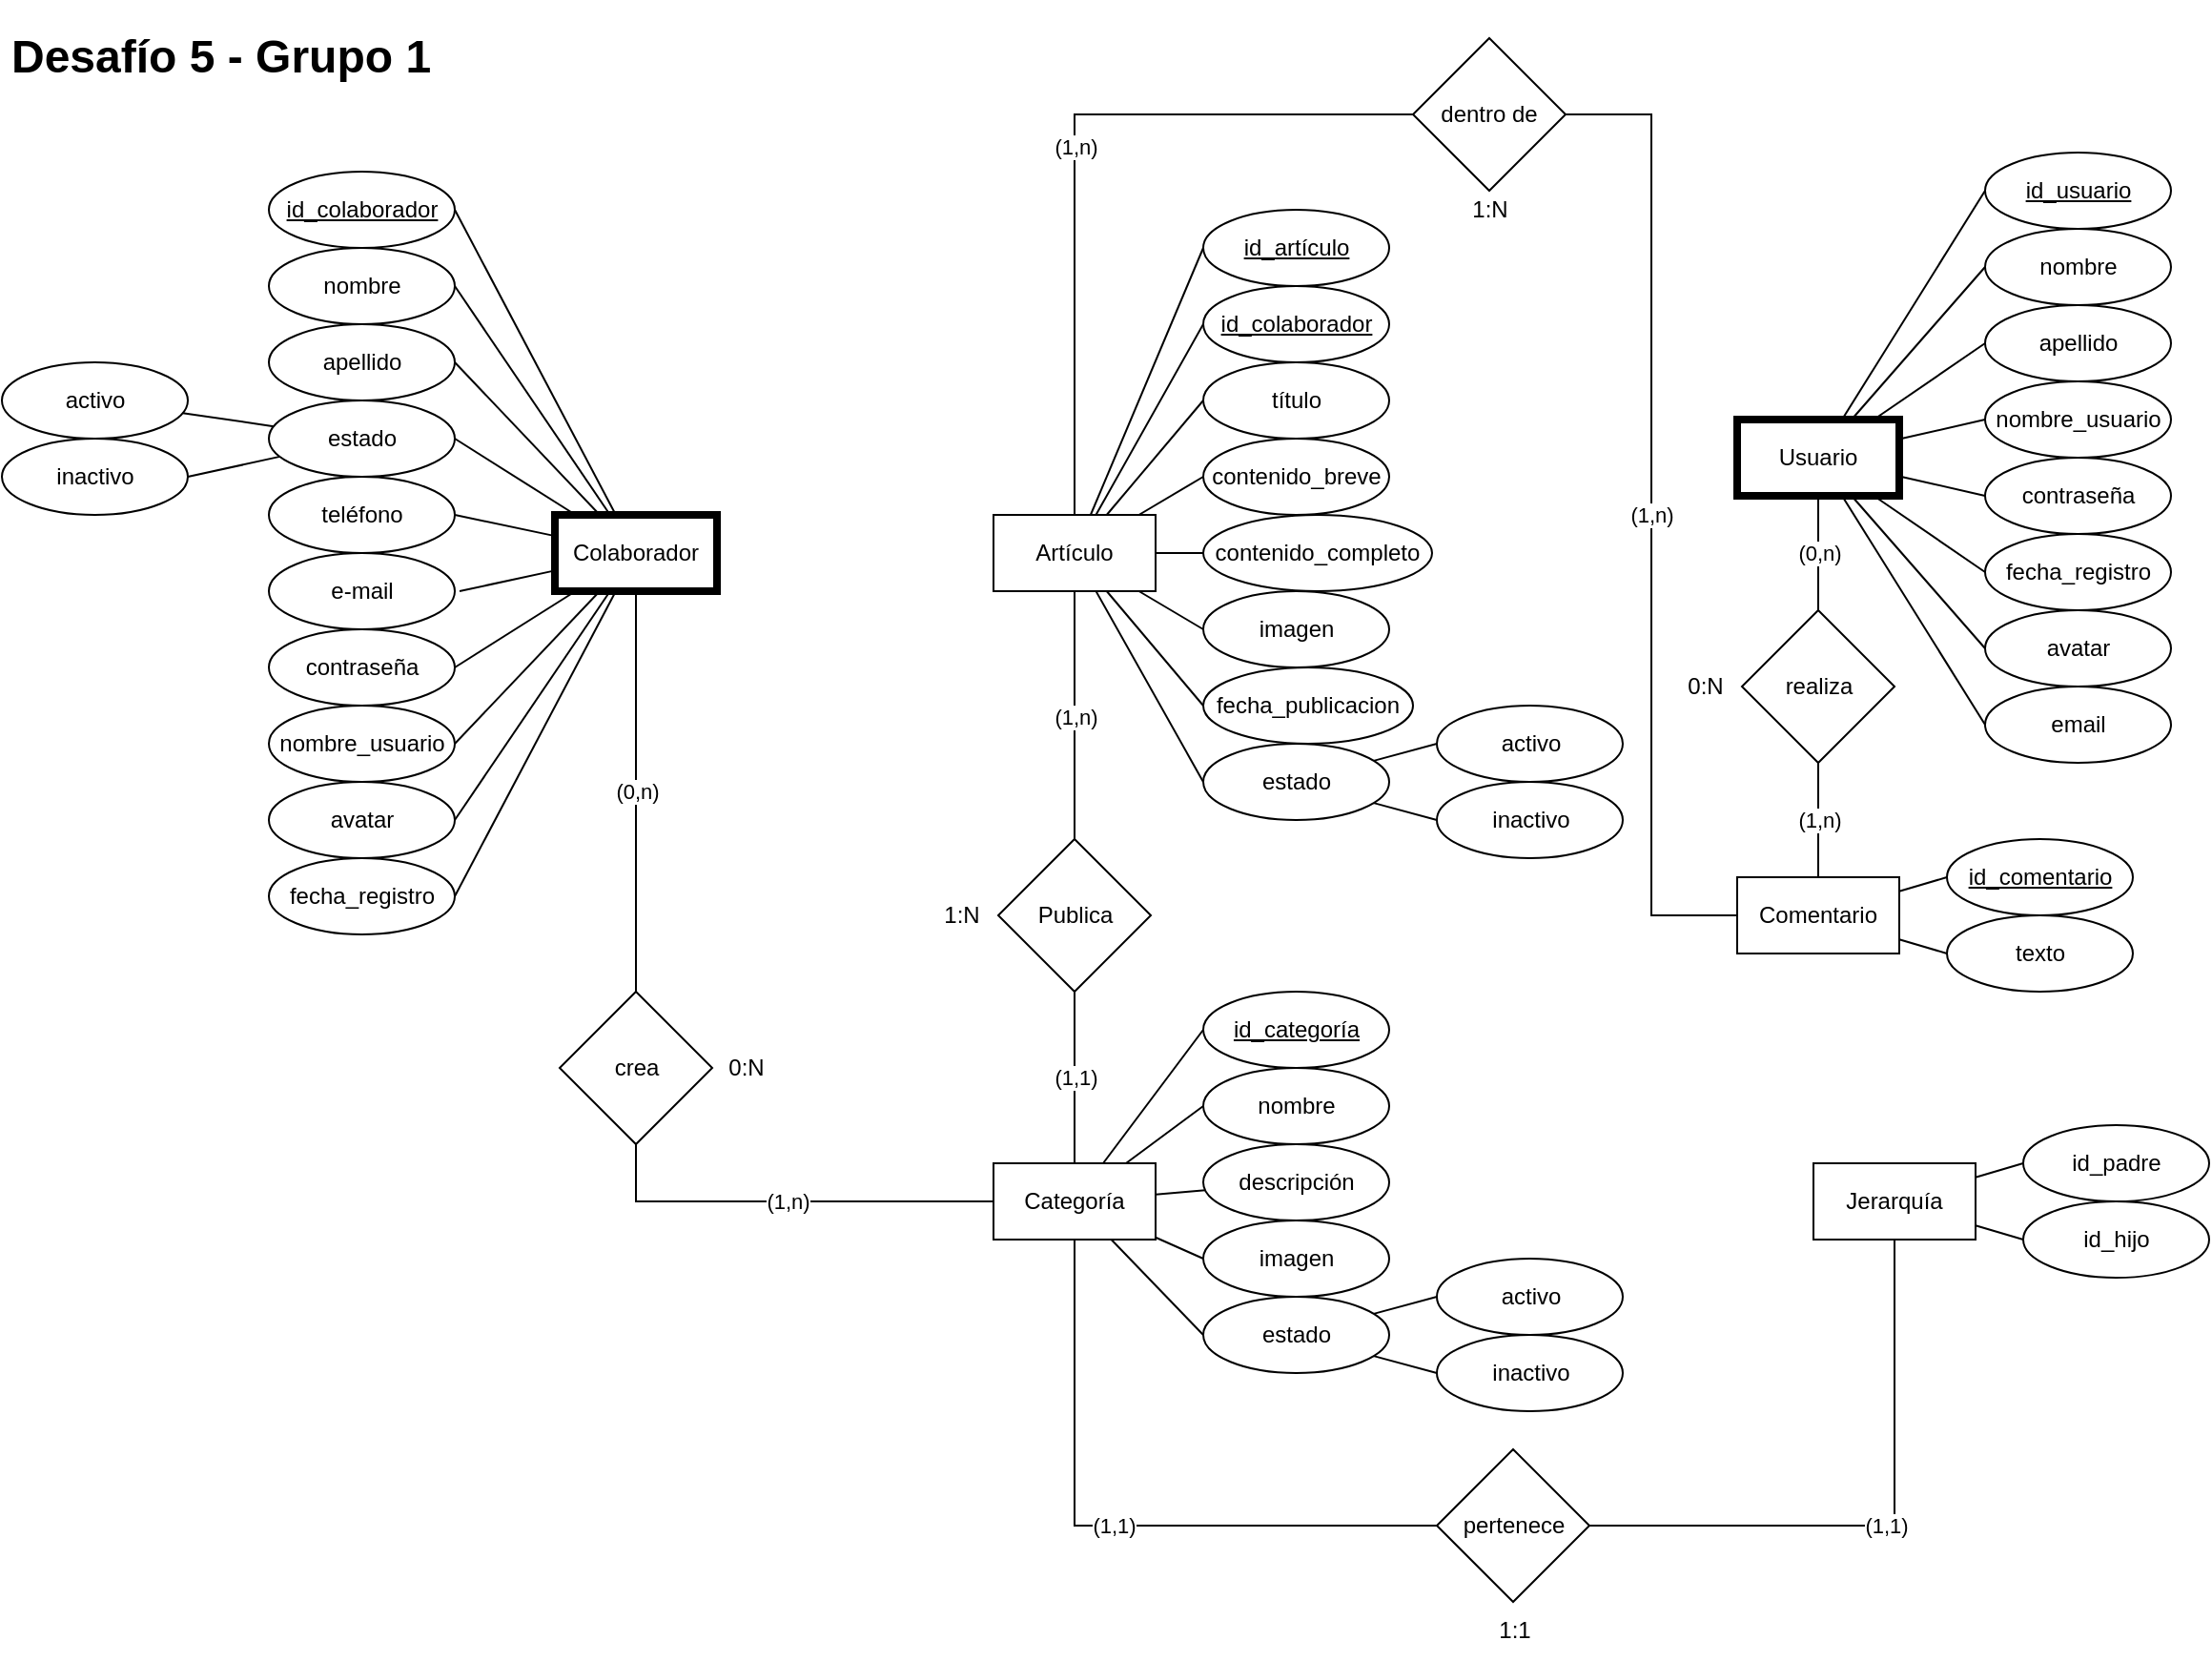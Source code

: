 <mxfile version="21.3.5" type="github">
  <diagram name="Página-1" id="VrBOXiqUShYDaJ_aKjt0">
    <mxGraphModel dx="1434" dy="796" grid="1" gridSize="10" guides="1" tooltips="1" connect="1" arrows="1" fold="1" page="1" pageScale="1" pageWidth="850" pageHeight="1100" math="0" shadow="0">
      <root>
        <mxCell id="0" />
        <mxCell id="1" parent="0" />
        <mxCell id="ehQ5Cwj-dnASqklNuvX5-1" value="&lt;h1&gt;Desafío 5 - Grupo 1&lt;/h1&gt;" style="text;html=1;strokeColor=none;fillColor=none;spacing=5;spacingTop=-20;whiteSpace=wrap;overflow=hidden;rounded=0;" parent="1" vertex="1">
          <mxGeometry y="20" width="450" height="40" as="geometry" />
        </mxCell>
        <mxCell id="D4Zr-wYNmLp01-YFgr4b-42" value="(0,n)" style="rounded=0;orthogonalLoop=1;jettySize=auto;html=1;endArrow=none;endFill=0;entryX=0.5;entryY=0;entryDx=0;entryDy=0;" edge="1" parent="1" source="D4Zr-wYNmLp01-YFgr4b-1" target="D4Zr-wYNmLp01-YFgr4b-43">
          <mxGeometry relative="1" as="geometry">
            <mxPoint x="332.5" y="540" as="targetPoint" />
          </mxGeometry>
        </mxCell>
        <mxCell id="D4Zr-wYNmLp01-YFgr4b-45" style="rounded=0;orthogonalLoop=1;jettySize=auto;html=1;entryX=1;entryY=0.5;entryDx=0;entryDy=0;endArrow=none;endFill=0;" edge="1" parent="1" source="D4Zr-wYNmLp01-YFgr4b-1" target="D4Zr-wYNmLp01-YFgr4b-7">
          <mxGeometry relative="1" as="geometry" />
        </mxCell>
        <mxCell id="D4Zr-wYNmLp01-YFgr4b-46" style="rounded=0;orthogonalLoop=1;jettySize=auto;html=1;entryX=1;entryY=0.5;entryDx=0;entryDy=0;endArrow=none;endFill=0;" edge="1" parent="1" source="D4Zr-wYNmLp01-YFgr4b-1" target="D4Zr-wYNmLp01-YFgr4b-8">
          <mxGeometry relative="1" as="geometry" />
        </mxCell>
        <mxCell id="D4Zr-wYNmLp01-YFgr4b-47" style="rounded=0;orthogonalLoop=1;jettySize=auto;html=1;entryX=1;entryY=0.5;entryDx=0;entryDy=0;endArrow=none;endFill=0;" edge="1" parent="1" source="D4Zr-wYNmLp01-YFgr4b-1" target="D4Zr-wYNmLp01-YFgr4b-15">
          <mxGeometry relative="1" as="geometry" />
        </mxCell>
        <mxCell id="D4Zr-wYNmLp01-YFgr4b-48" style="rounded=0;orthogonalLoop=1;jettySize=auto;html=1;entryX=1;entryY=0.5;entryDx=0;entryDy=0;endArrow=none;endFill=0;" edge="1" parent="1" source="D4Zr-wYNmLp01-YFgr4b-1" target="D4Zr-wYNmLp01-YFgr4b-16">
          <mxGeometry relative="1" as="geometry" />
        </mxCell>
        <mxCell id="D4Zr-wYNmLp01-YFgr4b-49" style="rounded=0;orthogonalLoop=1;jettySize=auto;html=1;entryX=1;entryY=0.5;entryDx=0;entryDy=0;endArrow=none;endFill=0;" edge="1" parent="1" source="D4Zr-wYNmLp01-YFgr4b-1" target="D4Zr-wYNmLp01-YFgr4b-11">
          <mxGeometry relative="1" as="geometry" />
        </mxCell>
        <mxCell id="D4Zr-wYNmLp01-YFgr4b-50" style="rounded=0;orthogonalLoop=1;jettySize=auto;html=1;entryX=1;entryY=0.5;entryDx=0;entryDy=0;endArrow=none;endFill=0;" edge="1" parent="1" source="D4Zr-wYNmLp01-YFgr4b-1" target="D4Zr-wYNmLp01-YFgr4b-13">
          <mxGeometry relative="1" as="geometry" />
        </mxCell>
        <mxCell id="D4Zr-wYNmLp01-YFgr4b-51" style="rounded=0;orthogonalLoop=1;jettySize=auto;html=1;endArrow=none;endFill=0;" edge="1" parent="1" source="D4Zr-wYNmLp01-YFgr4b-1">
          <mxGeometry relative="1" as="geometry">
            <mxPoint x="240" y="320" as="targetPoint" />
          </mxGeometry>
        </mxCell>
        <mxCell id="D4Zr-wYNmLp01-YFgr4b-52" style="rounded=0;orthogonalLoop=1;jettySize=auto;html=1;entryX=1;entryY=0.5;entryDx=0;entryDy=0;endArrow=none;endFill=0;" edge="1" parent="1" source="D4Zr-wYNmLp01-YFgr4b-1" target="D4Zr-wYNmLp01-YFgr4b-10">
          <mxGeometry relative="1" as="geometry" />
        </mxCell>
        <mxCell id="D4Zr-wYNmLp01-YFgr4b-53" style="rounded=0;orthogonalLoop=1;jettySize=auto;html=1;entryX=1;entryY=0.5;entryDx=0;entryDy=0;endArrow=none;endFill=0;" edge="1" parent="1" source="D4Zr-wYNmLp01-YFgr4b-1" target="D4Zr-wYNmLp01-YFgr4b-14">
          <mxGeometry relative="1" as="geometry" />
        </mxCell>
        <mxCell id="D4Zr-wYNmLp01-YFgr4b-54" style="rounded=0;orthogonalLoop=1;jettySize=auto;html=1;entryX=1;entryY=0.5;entryDx=0;entryDy=0;endArrow=none;endFill=0;" edge="1" parent="1" source="D4Zr-wYNmLp01-YFgr4b-1" target="D4Zr-wYNmLp01-YFgr4b-9">
          <mxGeometry relative="1" as="geometry" />
        </mxCell>
        <mxCell id="D4Zr-wYNmLp01-YFgr4b-1" value="Colaborador" style="rounded=0;whiteSpace=wrap;html=1;perimeterSpacing=0;strokeWidth=4;" vertex="1" parent="1">
          <mxGeometry x="290" y="280" width="85" height="40" as="geometry" />
        </mxCell>
        <mxCell id="D4Zr-wYNmLp01-YFgr4b-78" style="rounded=0;orthogonalLoop=1;jettySize=auto;html=1;entryX=0;entryY=0.5;entryDx=0;entryDy=0;endArrow=none;endFill=0;" edge="1" parent="1" source="D4Zr-wYNmLp01-YFgr4b-2" target="D4Zr-wYNmLp01-YFgr4b-17">
          <mxGeometry relative="1" as="geometry" />
        </mxCell>
        <mxCell id="D4Zr-wYNmLp01-YFgr4b-79" style="rounded=0;orthogonalLoop=1;jettySize=auto;html=1;entryX=0;entryY=0.5;entryDx=0;entryDy=0;endArrow=none;endFill=0;" edge="1" parent="1" source="D4Zr-wYNmLp01-YFgr4b-2" target="D4Zr-wYNmLp01-YFgr4b-18">
          <mxGeometry relative="1" as="geometry" />
        </mxCell>
        <mxCell id="D4Zr-wYNmLp01-YFgr4b-80" style="rounded=0;orthogonalLoop=1;jettySize=auto;html=1;entryX=0;entryY=0.5;entryDx=0;entryDy=0;endArrow=none;endFill=0;" edge="1" parent="1" source="D4Zr-wYNmLp01-YFgr4b-2" target="D4Zr-wYNmLp01-YFgr4b-19">
          <mxGeometry relative="1" as="geometry" />
        </mxCell>
        <mxCell id="D4Zr-wYNmLp01-YFgr4b-81" style="rounded=0;orthogonalLoop=1;jettySize=auto;html=1;entryX=0;entryY=0.5;entryDx=0;entryDy=0;endArrow=none;endFill=0;" edge="1" parent="1" source="D4Zr-wYNmLp01-YFgr4b-2" target="D4Zr-wYNmLp01-YFgr4b-20">
          <mxGeometry relative="1" as="geometry" />
        </mxCell>
        <mxCell id="D4Zr-wYNmLp01-YFgr4b-82" style="rounded=0;orthogonalLoop=1;jettySize=auto;html=1;entryX=0;entryY=0.5;entryDx=0;entryDy=0;endArrow=none;endFill=0;" edge="1" parent="1" source="D4Zr-wYNmLp01-YFgr4b-2" target="D4Zr-wYNmLp01-YFgr4b-21">
          <mxGeometry relative="1" as="geometry" />
        </mxCell>
        <mxCell id="D4Zr-wYNmLp01-YFgr4b-83" style="rounded=0;orthogonalLoop=1;jettySize=auto;html=1;entryX=0;entryY=0.5;entryDx=0;entryDy=0;endArrow=none;endFill=0;" edge="1" parent="1" source="D4Zr-wYNmLp01-YFgr4b-2" target="D4Zr-wYNmLp01-YFgr4b-22">
          <mxGeometry relative="1" as="geometry" />
        </mxCell>
        <mxCell id="D4Zr-wYNmLp01-YFgr4b-84" style="rounded=0;orthogonalLoop=1;jettySize=auto;html=1;entryX=0;entryY=0.5;entryDx=0;entryDy=0;endArrow=none;endFill=0;" edge="1" parent="1" source="D4Zr-wYNmLp01-YFgr4b-2" target="D4Zr-wYNmLp01-YFgr4b-23">
          <mxGeometry relative="1" as="geometry" />
        </mxCell>
        <mxCell id="D4Zr-wYNmLp01-YFgr4b-85" style="rounded=0;orthogonalLoop=1;jettySize=auto;html=1;entryX=0;entryY=0.5;entryDx=0;entryDy=0;endArrow=none;endFill=0;" edge="1" parent="1" source="D4Zr-wYNmLp01-YFgr4b-2" target="D4Zr-wYNmLp01-YFgr4b-24">
          <mxGeometry relative="1" as="geometry" />
        </mxCell>
        <mxCell id="D4Zr-wYNmLp01-YFgr4b-2" value="Artículo" style="rounded=0;whiteSpace=wrap;html=1;" vertex="1" parent="1">
          <mxGeometry x="520" y="280" width="85" height="40" as="geometry" />
        </mxCell>
        <mxCell id="D4Zr-wYNmLp01-YFgr4b-55" style="rounded=0;orthogonalLoop=1;jettySize=auto;html=1;entryX=0;entryY=0.5;entryDx=0;entryDy=0;endArrow=none;endFill=0;" edge="1" parent="1" source="D4Zr-wYNmLp01-YFgr4b-3" target="D4Zr-wYNmLp01-YFgr4b-25">
          <mxGeometry relative="1" as="geometry" />
        </mxCell>
        <mxCell id="D4Zr-wYNmLp01-YFgr4b-56" style="rounded=0;orthogonalLoop=1;jettySize=auto;html=1;entryX=0;entryY=0.5;entryDx=0;entryDy=0;endArrow=none;endFill=0;" edge="1" parent="1" source="D4Zr-wYNmLp01-YFgr4b-3" target="D4Zr-wYNmLp01-YFgr4b-26">
          <mxGeometry relative="1" as="geometry" />
        </mxCell>
        <mxCell id="D4Zr-wYNmLp01-YFgr4b-57" style="rounded=0;orthogonalLoop=1;jettySize=auto;html=1;endArrow=none;endFill=0;" edge="1" parent="1" source="D4Zr-wYNmLp01-YFgr4b-3" target="D4Zr-wYNmLp01-YFgr4b-27">
          <mxGeometry relative="1" as="geometry" />
        </mxCell>
        <mxCell id="D4Zr-wYNmLp01-YFgr4b-58" style="rounded=0;orthogonalLoop=1;jettySize=auto;html=1;entryX=0;entryY=0.5;entryDx=0;entryDy=0;endArrow=none;endFill=0;" edge="1" parent="1" source="D4Zr-wYNmLp01-YFgr4b-3" target="D4Zr-wYNmLp01-YFgr4b-28">
          <mxGeometry relative="1" as="geometry" />
        </mxCell>
        <mxCell id="D4Zr-wYNmLp01-YFgr4b-59" style="rounded=0;orthogonalLoop=1;jettySize=auto;html=1;entryX=0;entryY=0.5;entryDx=0;entryDy=0;endArrow=none;endFill=0;" edge="1" parent="1" source="D4Zr-wYNmLp01-YFgr4b-3" target="D4Zr-wYNmLp01-YFgr4b-29">
          <mxGeometry relative="1" as="geometry" />
        </mxCell>
        <mxCell id="D4Zr-wYNmLp01-YFgr4b-76" value="(1,1)" style="edgeStyle=orthogonalEdgeStyle;rounded=0;orthogonalLoop=1;jettySize=auto;html=1;endArrow=none;endFill=0;" edge="1" parent="1" source="D4Zr-wYNmLp01-YFgr4b-3" target="D4Zr-wYNmLp01-YFgr4b-75">
          <mxGeometry relative="1" as="geometry">
            <mxPoint as="offset" />
          </mxGeometry>
        </mxCell>
        <mxCell id="D4Zr-wYNmLp01-YFgr4b-103" value="(1,1)" style="edgeStyle=orthogonalEdgeStyle;rounded=0;orthogonalLoop=1;jettySize=auto;html=1;entryX=0;entryY=0.5;entryDx=0;entryDy=0;endArrow=none;endFill=0;" edge="1" parent="1" source="D4Zr-wYNmLp01-YFgr4b-3" target="D4Zr-wYNmLp01-YFgr4b-87">
          <mxGeometry relative="1" as="geometry">
            <Array as="points">
              <mxPoint x="563" y="810" />
            </Array>
          </mxGeometry>
        </mxCell>
        <mxCell id="D4Zr-wYNmLp01-YFgr4b-3" value="Categoría" style="rounded=0;whiteSpace=wrap;html=1;" vertex="1" parent="1">
          <mxGeometry x="520" y="620" width="85" height="40" as="geometry" />
        </mxCell>
        <mxCell id="D4Zr-wYNmLp01-YFgr4b-89" style="rounded=0;orthogonalLoop=1;jettySize=auto;html=1;entryX=0;entryY=0.5;entryDx=0;entryDy=0;endArrow=none;endFill=0;" edge="1" parent="1" source="D4Zr-wYNmLp01-YFgr4b-4" target="D4Zr-wYNmLp01-YFgr4b-30">
          <mxGeometry relative="1" as="geometry" />
        </mxCell>
        <mxCell id="D4Zr-wYNmLp01-YFgr4b-90" style="rounded=0;orthogonalLoop=1;jettySize=auto;html=1;entryX=0;entryY=0.5;entryDx=0;entryDy=0;endArrow=none;endFill=0;" edge="1" parent="1" source="D4Zr-wYNmLp01-YFgr4b-4" target="D4Zr-wYNmLp01-YFgr4b-31">
          <mxGeometry relative="1" as="geometry" />
        </mxCell>
        <mxCell id="D4Zr-wYNmLp01-YFgr4b-4" value="Jerarquía" style="rounded=0;whiteSpace=wrap;html=1;" vertex="1" parent="1">
          <mxGeometry x="950" y="620" width="85" height="40" as="geometry" />
        </mxCell>
        <mxCell id="D4Zr-wYNmLp01-YFgr4b-62" value="(0,n)" style="rounded=0;orthogonalLoop=1;jettySize=auto;html=1;endArrow=none;endFill=0;" edge="1" parent="1" source="D4Zr-wYNmLp01-YFgr4b-5" target="D4Zr-wYNmLp01-YFgr4b-61">
          <mxGeometry relative="1" as="geometry" />
        </mxCell>
        <mxCell id="D4Zr-wYNmLp01-YFgr4b-64" style="rounded=0;orthogonalLoop=1;jettySize=auto;html=1;entryX=0;entryY=0.5;entryDx=0;entryDy=0;endArrow=none;endFill=0;" edge="1" parent="1" source="D4Zr-wYNmLp01-YFgr4b-5" target="D4Zr-wYNmLp01-YFgr4b-32">
          <mxGeometry relative="1" as="geometry" />
        </mxCell>
        <mxCell id="D4Zr-wYNmLp01-YFgr4b-65" style="rounded=0;orthogonalLoop=1;jettySize=auto;html=1;entryX=0;entryY=0.5;entryDx=0;entryDy=0;endArrow=none;endFill=0;" edge="1" parent="1" source="D4Zr-wYNmLp01-YFgr4b-5" target="D4Zr-wYNmLp01-YFgr4b-33">
          <mxGeometry relative="1" as="geometry" />
        </mxCell>
        <mxCell id="D4Zr-wYNmLp01-YFgr4b-66" style="rounded=0;orthogonalLoop=1;jettySize=auto;html=1;entryX=0;entryY=0.5;entryDx=0;entryDy=0;endArrow=none;endFill=0;" edge="1" parent="1" source="D4Zr-wYNmLp01-YFgr4b-5" target="D4Zr-wYNmLp01-YFgr4b-34">
          <mxGeometry relative="1" as="geometry" />
        </mxCell>
        <mxCell id="D4Zr-wYNmLp01-YFgr4b-67" style="rounded=0;orthogonalLoop=1;jettySize=auto;html=1;entryX=0;entryY=0.5;entryDx=0;entryDy=0;endArrow=none;endFill=0;" edge="1" parent="1" source="D4Zr-wYNmLp01-YFgr4b-5" target="D4Zr-wYNmLp01-YFgr4b-35">
          <mxGeometry relative="1" as="geometry" />
        </mxCell>
        <mxCell id="D4Zr-wYNmLp01-YFgr4b-68" style="rounded=0;orthogonalLoop=1;jettySize=auto;html=1;entryX=0;entryY=0.5;entryDx=0;entryDy=0;endArrow=none;endFill=0;" edge="1" parent="1" source="D4Zr-wYNmLp01-YFgr4b-5" target="D4Zr-wYNmLp01-YFgr4b-36">
          <mxGeometry relative="1" as="geometry" />
        </mxCell>
        <mxCell id="D4Zr-wYNmLp01-YFgr4b-69" style="rounded=0;orthogonalLoop=1;jettySize=auto;html=1;entryX=0;entryY=0.5;entryDx=0;entryDy=0;endArrow=none;endFill=0;" edge="1" parent="1" source="D4Zr-wYNmLp01-YFgr4b-5" target="D4Zr-wYNmLp01-YFgr4b-37">
          <mxGeometry relative="1" as="geometry" />
        </mxCell>
        <mxCell id="D4Zr-wYNmLp01-YFgr4b-70" style="rounded=0;orthogonalLoop=1;jettySize=auto;html=1;entryX=0;entryY=0.5;entryDx=0;entryDy=0;endArrow=none;endFill=0;" edge="1" parent="1" source="D4Zr-wYNmLp01-YFgr4b-5" target="D4Zr-wYNmLp01-YFgr4b-38">
          <mxGeometry relative="1" as="geometry" />
        </mxCell>
        <mxCell id="D4Zr-wYNmLp01-YFgr4b-72" style="rounded=0;orthogonalLoop=1;jettySize=auto;html=1;entryX=0;entryY=0.5;entryDx=0;entryDy=0;endArrow=none;endFill=0;" edge="1" parent="1" source="D4Zr-wYNmLp01-YFgr4b-5" target="D4Zr-wYNmLp01-YFgr4b-39">
          <mxGeometry relative="1" as="geometry" />
        </mxCell>
        <mxCell id="D4Zr-wYNmLp01-YFgr4b-5" value="Usuario" style="rounded=0;whiteSpace=wrap;html=1;glass=0;shadow=0;perimeterSpacing=0;fillStyle=auto;strokeWidth=4;" vertex="1" parent="1">
          <mxGeometry x="910" y="230" width="85" height="40" as="geometry" />
        </mxCell>
        <mxCell id="D4Zr-wYNmLp01-YFgr4b-73" style="rounded=0;orthogonalLoop=1;jettySize=auto;html=1;entryX=0;entryY=0.5;entryDx=0;entryDy=0;endArrow=none;endFill=0;" edge="1" parent="1" source="D4Zr-wYNmLp01-YFgr4b-6" target="D4Zr-wYNmLp01-YFgr4b-40">
          <mxGeometry relative="1" as="geometry" />
        </mxCell>
        <mxCell id="D4Zr-wYNmLp01-YFgr4b-74" style="rounded=0;orthogonalLoop=1;jettySize=auto;html=1;entryX=0;entryY=0.5;entryDx=0;entryDy=0;endArrow=none;endFill=0;" edge="1" parent="1" source="D4Zr-wYNmLp01-YFgr4b-6" target="D4Zr-wYNmLp01-YFgr4b-41">
          <mxGeometry relative="1" as="geometry" />
        </mxCell>
        <mxCell id="D4Zr-wYNmLp01-YFgr4b-93" value="(1,n)" style="edgeStyle=orthogonalEdgeStyle;rounded=0;orthogonalLoop=1;jettySize=auto;html=1;entryX=1;entryY=0.5;entryDx=0;entryDy=0;endArrow=none;endFill=0;" edge="1" parent="1" source="D4Zr-wYNmLp01-YFgr4b-6" target="D4Zr-wYNmLp01-YFgr4b-92">
          <mxGeometry relative="1" as="geometry" />
        </mxCell>
        <mxCell id="D4Zr-wYNmLp01-YFgr4b-6" value="Comentario" style="rounded=0;whiteSpace=wrap;html=1;" vertex="1" parent="1">
          <mxGeometry x="910" y="470" width="85" height="40" as="geometry" />
        </mxCell>
        <mxCell id="D4Zr-wYNmLp01-YFgr4b-7" value="&lt;u&gt;id_colaborador&lt;/u&gt;" style="ellipse;whiteSpace=wrap;html=1;" vertex="1" parent="1">
          <mxGeometry x="140" y="100" width="97.5" height="40" as="geometry" />
        </mxCell>
        <mxCell id="D4Zr-wYNmLp01-YFgr4b-8" value="nombre" style="ellipse;whiteSpace=wrap;html=1;" vertex="1" parent="1">
          <mxGeometry x="140" y="140" width="97.5" height="40" as="geometry" />
        </mxCell>
        <mxCell id="D4Zr-wYNmLp01-YFgr4b-9" value="apellido" style="ellipse;whiteSpace=wrap;html=1;" vertex="1" parent="1">
          <mxGeometry x="140" y="180" width="97.5" height="40" as="geometry" />
        </mxCell>
        <mxCell id="D4Zr-wYNmLp01-YFgr4b-10" value="teléfono" style="ellipse;whiteSpace=wrap;html=1;" vertex="1" parent="1">
          <mxGeometry x="140" y="260" width="97.5" height="40" as="geometry" />
        </mxCell>
        <mxCell id="D4Zr-wYNmLp01-YFgr4b-11" value="nombre_usuario" style="ellipse;whiteSpace=wrap;html=1;" vertex="1" parent="1">
          <mxGeometry x="140" y="380" width="97.5" height="40" as="geometry" />
        </mxCell>
        <mxCell id="D4Zr-wYNmLp01-YFgr4b-12" value="e-mail" style="ellipse;whiteSpace=wrap;html=1;" vertex="1" parent="1">
          <mxGeometry x="140" y="300" width="97.5" height="40" as="geometry" />
        </mxCell>
        <mxCell id="D4Zr-wYNmLp01-YFgr4b-13" value="contraseña" style="ellipse;whiteSpace=wrap;html=1;" vertex="1" parent="1">
          <mxGeometry x="140" y="340" width="97.5" height="40" as="geometry" />
        </mxCell>
        <mxCell id="D4Zr-wYNmLp01-YFgr4b-112" style="rounded=0;orthogonalLoop=1;jettySize=auto;html=1;endArrow=none;endFill=0;" edge="1" parent="1" source="D4Zr-wYNmLp01-YFgr4b-14" target="D4Zr-wYNmLp01-YFgr4b-110">
          <mxGeometry relative="1" as="geometry" />
        </mxCell>
        <mxCell id="D4Zr-wYNmLp01-YFgr4b-113" style="rounded=0;orthogonalLoop=1;jettySize=auto;html=1;entryX=1;entryY=0.5;entryDx=0;entryDy=0;endArrow=none;endFill=0;" edge="1" parent="1" source="D4Zr-wYNmLp01-YFgr4b-14" target="D4Zr-wYNmLp01-YFgr4b-111">
          <mxGeometry relative="1" as="geometry" />
        </mxCell>
        <mxCell id="D4Zr-wYNmLp01-YFgr4b-14" value="estado" style="ellipse;whiteSpace=wrap;html=1;" vertex="1" parent="1">
          <mxGeometry x="140" y="220" width="97.5" height="40" as="geometry" />
        </mxCell>
        <mxCell id="D4Zr-wYNmLp01-YFgr4b-15" value="fecha_registro" style="ellipse;whiteSpace=wrap;html=1;" vertex="1" parent="1">
          <mxGeometry x="140" y="460" width="97.5" height="40" as="geometry" />
        </mxCell>
        <mxCell id="D4Zr-wYNmLp01-YFgr4b-16" value="avatar" style="ellipse;whiteSpace=wrap;html=1;" vertex="1" parent="1">
          <mxGeometry x="140" y="420" width="97.5" height="40" as="geometry" />
        </mxCell>
        <mxCell id="D4Zr-wYNmLp01-YFgr4b-17" value="&lt;u&gt;id_artículo&lt;/u&gt;" style="ellipse;whiteSpace=wrap;html=1;" vertex="1" parent="1">
          <mxGeometry x="630" y="120" width="97.5" height="40" as="geometry" />
        </mxCell>
        <mxCell id="D4Zr-wYNmLp01-YFgr4b-18" value="&lt;u&gt;id_colaborador&lt;/u&gt;" style="ellipse;whiteSpace=wrap;html=1;" vertex="1" parent="1">
          <mxGeometry x="630" y="160" width="97.5" height="40" as="geometry" />
        </mxCell>
        <mxCell id="D4Zr-wYNmLp01-YFgr4b-19" value="título" style="ellipse;whiteSpace=wrap;html=1;" vertex="1" parent="1">
          <mxGeometry x="630" y="200" width="97.5" height="40" as="geometry" />
        </mxCell>
        <mxCell id="D4Zr-wYNmLp01-YFgr4b-20" value="contenido_breve" style="ellipse;whiteSpace=wrap;html=1;" vertex="1" parent="1">
          <mxGeometry x="630" y="240" width="97.5" height="40" as="geometry" />
        </mxCell>
        <mxCell id="D4Zr-wYNmLp01-YFgr4b-21" value="contenido_completo" style="ellipse;whiteSpace=wrap;html=1;" vertex="1" parent="1">
          <mxGeometry x="630" y="280" width="120" height="40" as="geometry" />
        </mxCell>
        <mxCell id="D4Zr-wYNmLp01-YFgr4b-22" value="imagen" style="ellipse;whiteSpace=wrap;html=1;" vertex="1" parent="1">
          <mxGeometry x="630" y="320" width="97.5" height="40" as="geometry" />
        </mxCell>
        <mxCell id="D4Zr-wYNmLp01-YFgr4b-23" value="fecha_publicacion" style="ellipse;whiteSpace=wrap;html=1;" vertex="1" parent="1">
          <mxGeometry x="630" y="360" width="110" height="40" as="geometry" />
        </mxCell>
        <mxCell id="D4Zr-wYNmLp01-YFgr4b-97" style="rounded=0;orthogonalLoop=1;jettySize=auto;html=1;entryX=0;entryY=0.5;entryDx=0;entryDy=0;endArrow=none;endFill=0;" edge="1" parent="1" source="D4Zr-wYNmLp01-YFgr4b-24" target="D4Zr-wYNmLp01-YFgr4b-95">
          <mxGeometry relative="1" as="geometry" />
        </mxCell>
        <mxCell id="D4Zr-wYNmLp01-YFgr4b-98" style="rounded=0;orthogonalLoop=1;jettySize=auto;html=1;entryX=0;entryY=0.5;entryDx=0;entryDy=0;endArrow=none;endFill=0;" edge="1" parent="1" source="D4Zr-wYNmLp01-YFgr4b-24" target="D4Zr-wYNmLp01-YFgr4b-96">
          <mxGeometry relative="1" as="geometry" />
        </mxCell>
        <mxCell id="D4Zr-wYNmLp01-YFgr4b-24" value="estado" style="ellipse;whiteSpace=wrap;html=1;" vertex="1" parent="1">
          <mxGeometry x="630" y="400" width="97.5" height="40" as="geometry" />
        </mxCell>
        <mxCell id="D4Zr-wYNmLp01-YFgr4b-25" value="&lt;u&gt;id_categoría&lt;/u&gt;" style="ellipse;whiteSpace=wrap;html=1;" vertex="1" parent="1">
          <mxGeometry x="630" y="530" width="97.5" height="40" as="geometry" />
        </mxCell>
        <mxCell id="D4Zr-wYNmLp01-YFgr4b-26" value="nombre" style="ellipse;whiteSpace=wrap;html=1;" vertex="1" parent="1">
          <mxGeometry x="630" y="570" width="97.5" height="40" as="geometry" />
        </mxCell>
        <mxCell id="D4Zr-wYNmLp01-YFgr4b-27" value="descripción" style="ellipse;whiteSpace=wrap;html=1;" vertex="1" parent="1">
          <mxGeometry x="630" y="610" width="97.5" height="40" as="geometry" />
        </mxCell>
        <mxCell id="D4Zr-wYNmLp01-YFgr4b-28" value="imagen" style="ellipse;whiteSpace=wrap;html=1;" vertex="1" parent="1">
          <mxGeometry x="630" y="650" width="97.5" height="40" as="geometry" />
        </mxCell>
        <mxCell id="D4Zr-wYNmLp01-YFgr4b-101" style="rounded=0;orthogonalLoop=1;jettySize=auto;html=1;entryX=0;entryY=0.5;entryDx=0;entryDy=0;endArrow=none;endFill=0;" edge="1" parent="1" source="D4Zr-wYNmLp01-YFgr4b-29" target="D4Zr-wYNmLp01-YFgr4b-99">
          <mxGeometry relative="1" as="geometry" />
        </mxCell>
        <mxCell id="D4Zr-wYNmLp01-YFgr4b-102" style="rounded=0;orthogonalLoop=1;jettySize=auto;html=1;entryX=0;entryY=0.5;entryDx=0;entryDy=0;endArrow=none;endFill=0;" edge="1" parent="1" source="D4Zr-wYNmLp01-YFgr4b-29" target="D4Zr-wYNmLp01-YFgr4b-100">
          <mxGeometry relative="1" as="geometry" />
        </mxCell>
        <mxCell id="D4Zr-wYNmLp01-YFgr4b-29" value="estado" style="ellipse;whiteSpace=wrap;html=1;" vertex="1" parent="1">
          <mxGeometry x="630" y="690" width="97.5" height="40" as="geometry" />
        </mxCell>
        <mxCell id="D4Zr-wYNmLp01-YFgr4b-30" value="id_padre" style="ellipse;whiteSpace=wrap;html=1;" vertex="1" parent="1">
          <mxGeometry x="1060" y="600" width="97.5" height="40" as="geometry" />
        </mxCell>
        <mxCell id="D4Zr-wYNmLp01-YFgr4b-31" value="id_hijo" style="ellipse;whiteSpace=wrap;html=1;" vertex="1" parent="1">
          <mxGeometry x="1060" y="640" width="97.5" height="40" as="geometry" />
        </mxCell>
        <mxCell id="D4Zr-wYNmLp01-YFgr4b-32" value="&lt;u&gt;id_usuario&lt;/u&gt;" style="ellipse;whiteSpace=wrap;html=1;" vertex="1" parent="1">
          <mxGeometry x="1040" y="90" width="97.5" height="40" as="geometry" />
        </mxCell>
        <mxCell id="D4Zr-wYNmLp01-YFgr4b-33" value="nombre" style="ellipse;whiteSpace=wrap;html=1;" vertex="1" parent="1">
          <mxGeometry x="1040" y="130" width="97.5" height="40" as="geometry" />
        </mxCell>
        <mxCell id="D4Zr-wYNmLp01-YFgr4b-34" value="apellido" style="ellipse;whiteSpace=wrap;html=1;" vertex="1" parent="1">
          <mxGeometry x="1040" y="170" width="97.5" height="40" as="geometry" />
        </mxCell>
        <mxCell id="D4Zr-wYNmLp01-YFgr4b-35" value="nombre_usuario" style="ellipse;whiteSpace=wrap;html=1;" vertex="1" parent="1">
          <mxGeometry x="1040" y="210" width="97.5" height="40" as="geometry" />
        </mxCell>
        <mxCell id="D4Zr-wYNmLp01-YFgr4b-36" value="contraseña" style="ellipse;whiteSpace=wrap;html=1;" vertex="1" parent="1">
          <mxGeometry x="1040" y="250" width="97.5" height="40" as="geometry" />
        </mxCell>
        <mxCell id="D4Zr-wYNmLp01-YFgr4b-37" value="fecha_registro" style="ellipse;whiteSpace=wrap;html=1;" vertex="1" parent="1">
          <mxGeometry x="1040" y="290" width="97.5" height="40" as="geometry" />
        </mxCell>
        <mxCell id="D4Zr-wYNmLp01-YFgr4b-38" value="avatar" style="ellipse;whiteSpace=wrap;html=1;" vertex="1" parent="1">
          <mxGeometry x="1040" y="330" width="97.5" height="40" as="geometry" />
        </mxCell>
        <mxCell id="D4Zr-wYNmLp01-YFgr4b-39" value="email" style="ellipse;whiteSpace=wrap;html=1;" vertex="1" parent="1">
          <mxGeometry x="1040" y="370" width="97.5" height="40" as="geometry" />
        </mxCell>
        <mxCell id="D4Zr-wYNmLp01-YFgr4b-40" value="&lt;u&gt;id_comentario&lt;/u&gt;" style="ellipse;whiteSpace=wrap;html=1;" vertex="1" parent="1">
          <mxGeometry x="1020" y="450" width="97.5" height="40" as="geometry" />
        </mxCell>
        <mxCell id="D4Zr-wYNmLp01-YFgr4b-41" value="texto" style="ellipse;whiteSpace=wrap;html=1;" vertex="1" parent="1">
          <mxGeometry x="1020" y="490" width="97.5" height="40" as="geometry" />
        </mxCell>
        <mxCell id="D4Zr-wYNmLp01-YFgr4b-44" value="(1,n)" style="edgeStyle=orthogonalEdgeStyle;rounded=0;orthogonalLoop=1;jettySize=auto;html=1;entryX=0;entryY=0.5;entryDx=0;entryDy=0;endArrow=none;endFill=0;exitX=0.5;exitY=1;exitDx=0;exitDy=0;" edge="1" parent="1" source="D4Zr-wYNmLp01-YFgr4b-43" target="D4Zr-wYNmLp01-YFgr4b-3">
          <mxGeometry relative="1" as="geometry" />
        </mxCell>
        <mxCell id="D4Zr-wYNmLp01-YFgr4b-43" value="crea" style="rhombus;whiteSpace=wrap;html=1;" vertex="1" parent="1">
          <mxGeometry x="292.5" y="530" width="80" height="80" as="geometry" />
        </mxCell>
        <mxCell id="D4Zr-wYNmLp01-YFgr4b-63" value="(1,n)" style="rounded=0;orthogonalLoop=1;jettySize=auto;html=1;entryX=0.5;entryY=0;entryDx=0;entryDy=0;endArrow=none;endFill=0;" edge="1" parent="1" source="D4Zr-wYNmLp01-YFgr4b-61" target="D4Zr-wYNmLp01-YFgr4b-6">
          <mxGeometry relative="1" as="geometry" />
        </mxCell>
        <mxCell id="D4Zr-wYNmLp01-YFgr4b-61" value="realiza" style="rhombus;whiteSpace=wrap;html=1;rounded=0;" vertex="1" parent="1">
          <mxGeometry x="912.5" y="330" width="80" height="80" as="geometry" />
        </mxCell>
        <mxCell id="D4Zr-wYNmLp01-YFgr4b-77" value="(1,n)" style="edgeStyle=orthogonalEdgeStyle;rounded=0;orthogonalLoop=1;jettySize=auto;html=1;entryX=0.5;entryY=1;entryDx=0;entryDy=0;endArrow=none;endFill=0;" edge="1" parent="1" source="D4Zr-wYNmLp01-YFgr4b-75" target="D4Zr-wYNmLp01-YFgr4b-2">
          <mxGeometry x="-0.004" relative="1" as="geometry">
            <mxPoint as="offset" />
          </mxGeometry>
        </mxCell>
        <mxCell id="D4Zr-wYNmLp01-YFgr4b-75" value="Publica" style="rhombus;whiteSpace=wrap;html=1;rounded=0;" vertex="1" parent="1">
          <mxGeometry x="522.5" y="450" width="80" height="80" as="geometry" />
        </mxCell>
        <mxCell id="D4Zr-wYNmLp01-YFgr4b-88" value="(1,1)" style="edgeStyle=orthogonalEdgeStyle;rounded=0;orthogonalLoop=1;jettySize=auto;html=1;entryX=0.5;entryY=1;entryDx=0;entryDy=0;endArrow=none;endFill=0;" edge="1" parent="1" source="D4Zr-wYNmLp01-YFgr4b-87" target="D4Zr-wYNmLp01-YFgr4b-4">
          <mxGeometry relative="1" as="geometry" />
        </mxCell>
        <mxCell id="D4Zr-wYNmLp01-YFgr4b-87" value="pertenece" style="rhombus;whiteSpace=wrap;html=1;" vertex="1" parent="1">
          <mxGeometry x="752.5" y="770" width="80" height="80" as="geometry" />
        </mxCell>
        <mxCell id="D4Zr-wYNmLp01-YFgr4b-94" value="(1,n)" style="edgeStyle=orthogonalEdgeStyle;rounded=0;orthogonalLoop=1;jettySize=auto;html=1;entryX=0.5;entryY=0;entryDx=0;entryDy=0;endArrow=none;endFill=0;" edge="1" parent="1" source="D4Zr-wYNmLp01-YFgr4b-92" target="D4Zr-wYNmLp01-YFgr4b-2">
          <mxGeometry relative="1" as="geometry" />
        </mxCell>
        <mxCell id="D4Zr-wYNmLp01-YFgr4b-92" value="dentro de" style="rhombus;whiteSpace=wrap;html=1;" vertex="1" parent="1">
          <mxGeometry x="740" y="30" width="80" height="80" as="geometry" />
        </mxCell>
        <mxCell id="D4Zr-wYNmLp01-YFgr4b-95" value="activo" style="ellipse;whiteSpace=wrap;html=1;" vertex="1" parent="1">
          <mxGeometry x="752.5" y="380" width="97.5" height="40" as="geometry" />
        </mxCell>
        <mxCell id="D4Zr-wYNmLp01-YFgr4b-96" value="inactivo" style="ellipse;whiteSpace=wrap;html=1;" vertex="1" parent="1">
          <mxGeometry x="752.5" y="420" width="97.5" height="40" as="geometry" />
        </mxCell>
        <mxCell id="D4Zr-wYNmLp01-YFgr4b-99" value="activo" style="ellipse;whiteSpace=wrap;html=1;" vertex="1" parent="1">
          <mxGeometry x="752.5" y="670" width="97.5" height="40" as="geometry" />
        </mxCell>
        <mxCell id="D4Zr-wYNmLp01-YFgr4b-100" value="inactivo" style="ellipse;whiteSpace=wrap;html=1;" vertex="1" parent="1">
          <mxGeometry x="752.5" y="710" width="97.5" height="40" as="geometry" />
        </mxCell>
        <mxCell id="D4Zr-wYNmLp01-YFgr4b-104" value="0:N" style="text;html=1;align=center;verticalAlign=middle;resizable=0;points=[];autosize=1;strokeColor=none;fillColor=none;" vertex="1" parent="1">
          <mxGeometry x="370" y="555" width="40" height="30" as="geometry" />
        </mxCell>
        <mxCell id="D4Zr-wYNmLp01-YFgr4b-105" value="1:N" style="text;html=1;align=center;verticalAlign=middle;resizable=0;points=[];autosize=1;strokeColor=none;fillColor=none;" vertex="1" parent="1">
          <mxGeometry x="482.5" y="475" width="40" height="30" as="geometry" />
        </mxCell>
        <mxCell id="D4Zr-wYNmLp01-YFgr4b-106" value="1:N" style="text;html=1;align=center;verticalAlign=middle;resizable=0;points=[];autosize=1;strokeColor=none;fillColor=none;" vertex="1" parent="1">
          <mxGeometry x="760" y="105" width="40" height="30" as="geometry" />
        </mxCell>
        <mxCell id="D4Zr-wYNmLp01-YFgr4b-107" value="1:1" style="text;html=1;align=center;verticalAlign=middle;resizable=0;points=[];autosize=1;strokeColor=none;fillColor=none;" vertex="1" parent="1">
          <mxGeometry x="772.5" y="850" width="40" height="30" as="geometry" />
        </mxCell>
        <mxCell id="D4Zr-wYNmLp01-YFgr4b-108" value="0:N" style="text;html=1;align=center;verticalAlign=middle;resizable=0;points=[];autosize=1;strokeColor=none;fillColor=none;" vertex="1" parent="1">
          <mxGeometry x="872.5" y="355" width="40" height="30" as="geometry" />
        </mxCell>
        <mxCell id="D4Zr-wYNmLp01-YFgr4b-110" value="activo" style="ellipse;whiteSpace=wrap;html=1;" vertex="1" parent="1">
          <mxGeometry y="200" width="97.5" height="40" as="geometry" />
        </mxCell>
        <mxCell id="D4Zr-wYNmLp01-YFgr4b-111" value="inactivo" style="ellipse;whiteSpace=wrap;html=1;" vertex="1" parent="1">
          <mxGeometry y="240" width="97.5" height="40" as="geometry" />
        </mxCell>
      </root>
    </mxGraphModel>
  </diagram>
</mxfile>
